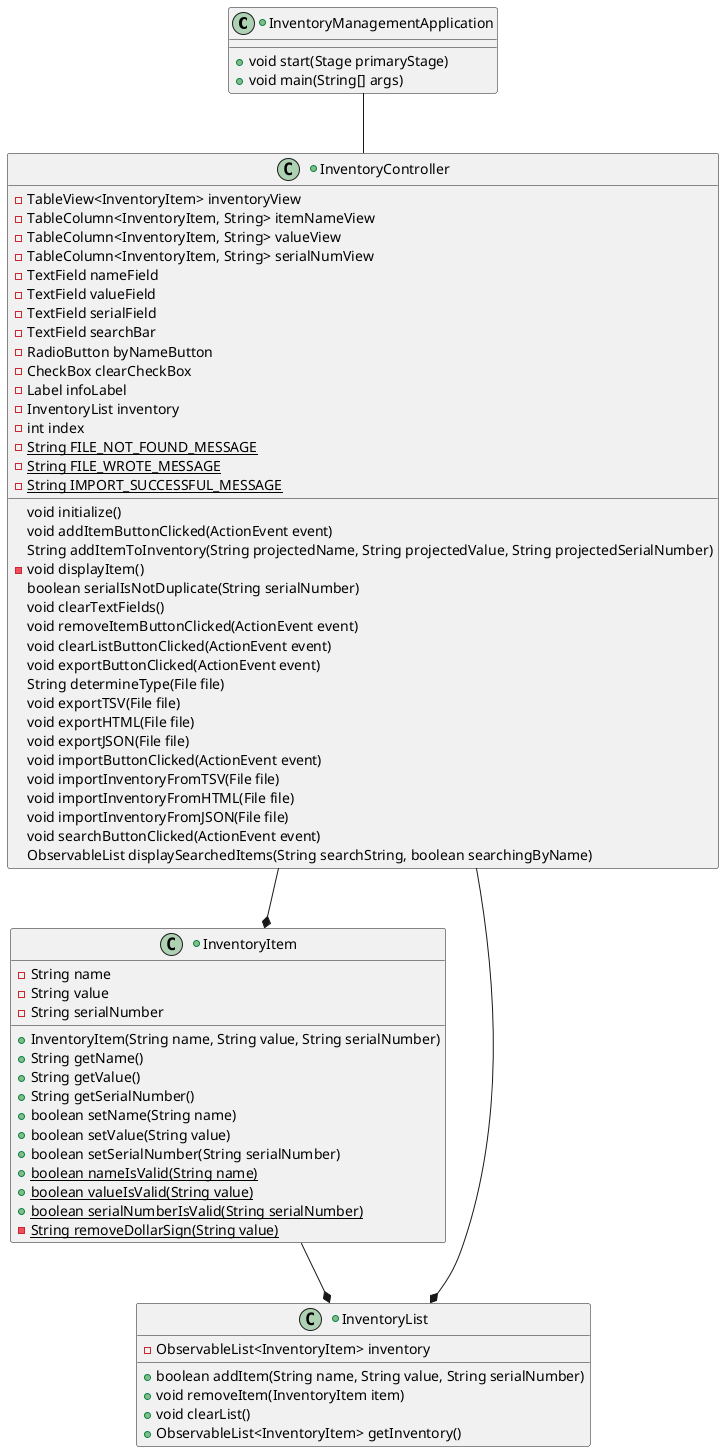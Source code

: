 @startuml
'https://plantuml.com/class-diagram

+class InventoryManagementApplication{
+void start(Stage primaryStage)
+void main(String[] args)
}

+class InventoryItem{
-String name
-String value
-String serialNumber
+InventoryItem(String name, String value, String serialNumber)
+String getName()
+String getValue()
+String getSerialNumber()
+boolean setName(String name)
+boolean setValue(String value)
+boolean setSerialNumber(String serialNumber)
+{static} boolean nameIsValid(String name)
+{static} boolean valueIsValid(String value)
+{static} boolean serialNumberIsValid(String serialNumber)
-{static} String removeDollarSign(String value)
}

+class InventoryController{
-TableView<InventoryItem> inventoryView
-TableColumn<InventoryItem, String> itemNameView
-TableColumn<InventoryItem, String> valueView
-TableColumn<InventoryItem, String> serialNumView
-TextField nameField
-TextField valueField
-TextField serialField
-TextField searchBar
-RadioButton byNameButton
-CheckBox clearCheckBox
-Label infoLabel
-InventoryList inventory
-int index
-{static} String FILE_NOT_FOUND_MESSAGE
-{static}  String FILE_WROTE_MESSAGE
-{static} String IMPORT_SUCCESSFUL_MESSAGE

void initialize()
void addItemButtonClicked(ActionEvent event)
String addItemToInventory(String projectedName, String projectedValue, String projectedSerialNumber)
-void displayItem()
boolean serialIsNotDuplicate(String serialNumber)
void clearTextFields()
void removeItemButtonClicked(ActionEvent event)
void clearListButtonClicked(ActionEvent event)
void exportButtonClicked(ActionEvent event)
String determineType(File file)
void exportTSV(File file)
void exportHTML(File file)
void exportJSON(File file)
void importButtonClicked(ActionEvent event)
void importInventoryFromTSV(File file)
void importInventoryFromHTML(File file)
void importInventoryFromJSON(File file)
void searchButtonClicked(ActionEvent event)
ObservableList displaySearchedItems(String searchString, boolean searchingByName)

}

+class InventoryList{
- ObservableList<InventoryItem> inventory
+boolean addItem(String name, String value, String serialNumber)
+void removeItem(InventoryItem item)
+void clearList()
+ObservableList<InventoryItem> getInventory()
}


InventoryManagementApplication -- InventoryController
InventoryController --* InventoryItem
InventoryController --* InventoryList
InventoryItem --* InventoryList


@enduml